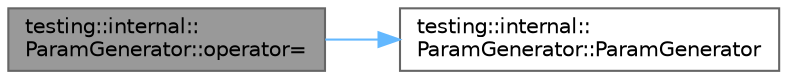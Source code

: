 digraph "testing::internal::ParamGenerator::operator="
{
 // LATEX_PDF_SIZE
  bgcolor="transparent";
  edge [fontname=Helvetica,fontsize=10,labelfontname=Helvetica,labelfontsize=10];
  node [fontname=Helvetica,fontsize=10,shape=box,height=0.2,width=0.4];
  rankdir="LR";
  Node1 [id="Node000001",label="testing::internal::\lParamGenerator::operator=",height=0.2,width=0.4,color="gray40", fillcolor="grey60", style="filled", fontcolor="black",tooltip=" "];
  Node1 -> Node2 [id="edge1_Node000001_Node000002",color="steelblue1",style="solid",tooltip=" "];
  Node2 [id="Node000002",label="testing::internal::\lParamGenerator::ParamGenerator",height=0.2,width=0.4,color="grey40", fillcolor="white", style="filled",URL="$classtesting_1_1internal_1_1_param_generator.html#a6b017d4d030927714d495ee95ae92fbc",tooltip=" "];
}
